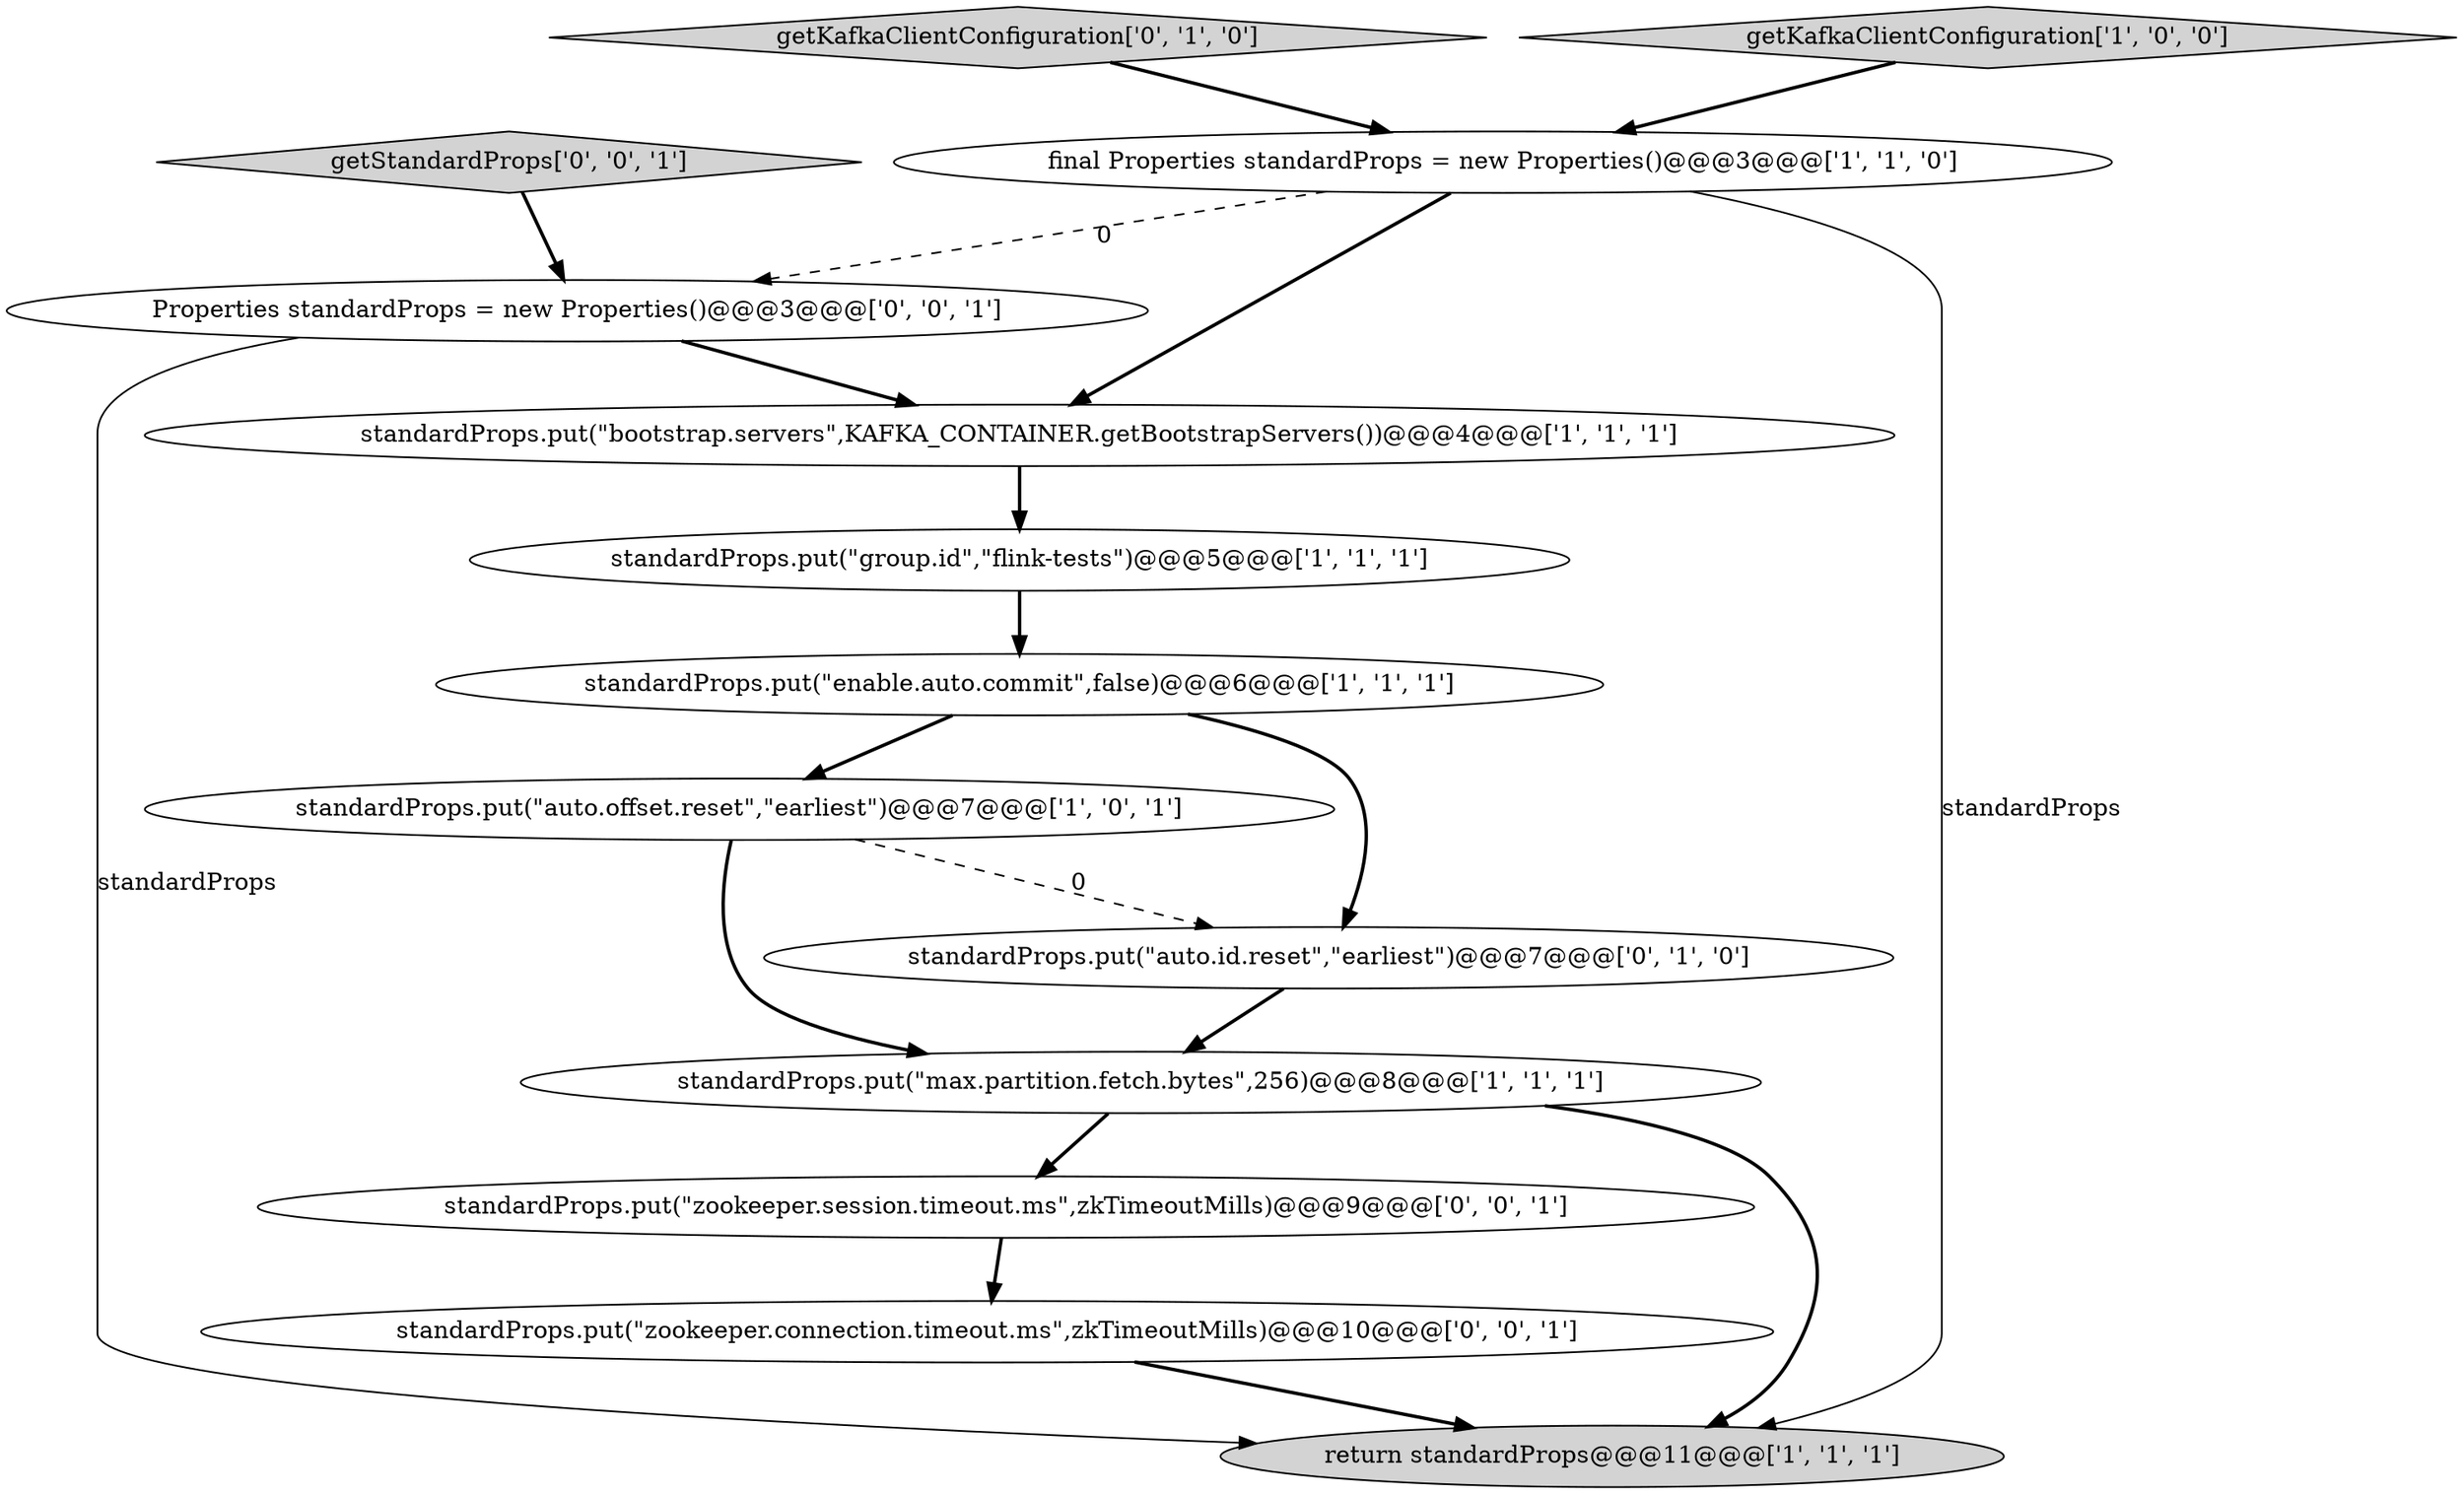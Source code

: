 digraph {
13 [style = filled, label = "getStandardProps['0', '0', '1']", fillcolor = lightgray, shape = diamond image = "AAA0AAABBB3BBB"];
1 [style = filled, label = "standardProps.put(\"max.partition.fetch.bytes\",256)@@@8@@@['1', '1', '1']", fillcolor = white, shape = ellipse image = "AAA0AAABBB1BBB"];
9 [style = filled, label = "getKafkaClientConfiguration['0', '1', '0']", fillcolor = lightgray, shape = diamond image = "AAA0AAABBB2BBB"];
2 [style = filled, label = "return standardProps@@@11@@@['1', '1', '1']", fillcolor = lightgray, shape = ellipse image = "AAA0AAABBB1BBB"];
6 [style = filled, label = "standardProps.put(\"bootstrap.servers\",KAFKA_CONTAINER.getBootstrapServers())@@@4@@@['1', '1', '1']", fillcolor = white, shape = ellipse image = "AAA0AAABBB1BBB"];
8 [style = filled, label = "standardProps.put(\"auto.id.reset\",\"earliest\")@@@7@@@['0', '1', '0']", fillcolor = white, shape = ellipse image = "AAA1AAABBB2BBB"];
12 [style = filled, label = "Properties standardProps = new Properties()@@@3@@@['0', '0', '1']", fillcolor = white, shape = ellipse image = "AAA0AAABBB3BBB"];
10 [style = filled, label = "standardProps.put(\"zookeeper.session.timeout.ms\",zkTimeoutMills)@@@9@@@['0', '0', '1']", fillcolor = white, shape = ellipse image = "AAA0AAABBB3BBB"];
0 [style = filled, label = "standardProps.put(\"auto.offset.reset\",\"earliest\")@@@7@@@['1', '0', '1']", fillcolor = white, shape = ellipse image = "AAA0AAABBB1BBB"];
5 [style = filled, label = "getKafkaClientConfiguration['1', '0', '0']", fillcolor = lightgray, shape = diamond image = "AAA0AAABBB1BBB"];
3 [style = filled, label = "standardProps.put(\"enable.auto.commit\",false)@@@6@@@['1', '1', '1']", fillcolor = white, shape = ellipse image = "AAA0AAABBB1BBB"];
11 [style = filled, label = "standardProps.put(\"zookeeper.connection.timeout.ms\",zkTimeoutMills)@@@10@@@['0', '0', '1']", fillcolor = white, shape = ellipse image = "AAA0AAABBB3BBB"];
4 [style = filled, label = "standardProps.put(\"group.id\",\"flink-tests\")@@@5@@@['1', '1', '1']", fillcolor = white, shape = ellipse image = "AAA0AAABBB1BBB"];
7 [style = filled, label = "final Properties standardProps = new Properties()@@@3@@@['1', '1', '0']", fillcolor = white, shape = ellipse image = "AAA0AAABBB1BBB"];
7->6 [style = bold, label=""];
13->12 [style = bold, label=""];
7->2 [style = solid, label="standardProps"];
5->7 [style = bold, label=""];
10->11 [style = bold, label=""];
1->10 [style = bold, label=""];
6->4 [style = bold, label=""];
3->0 [style = bold, label=""];
4->3 [style = bold, label=""];
1->2 [style = bold, label=""];
12->2 [style = solid, label="standardProps"];
0->1 [style = bold, label=""];
11->2 [style = bold, label=""];
0->8 [style = dashed, label="0"];
3->8 [style = bold, label=""];
9->7 [style = bold, label=""];
7->12 [style = dashed, label="0"];
12->6 [style = bold, label=""];
8->1 [style = bold, label=""];
}
